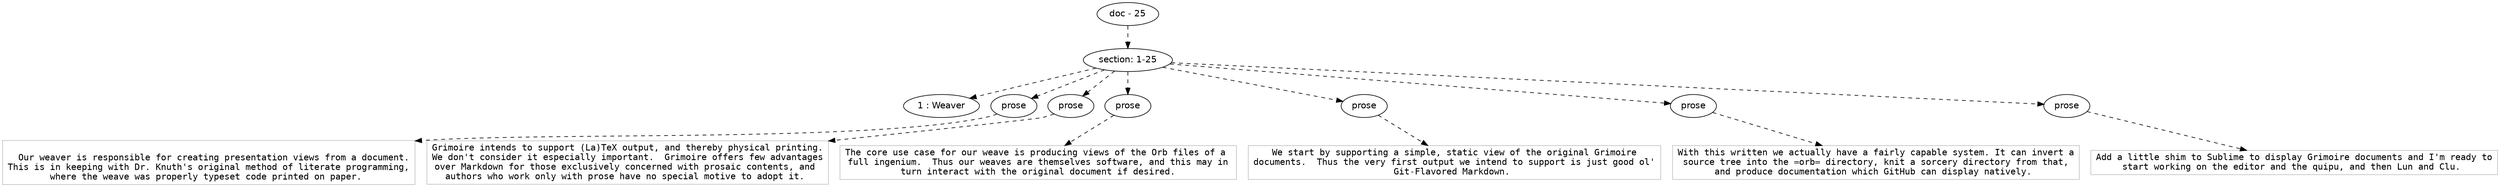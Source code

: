 digraph hierarchy {

node [fontname=Helvetica]
edge [style=dashed]

doc_0 [label="doc - 25"]


doc_0 -> { section_1}
{rank=same; section_1}

section_1 [label="section: 1-25"]


section_1 -> { header_2 prose_3 prose_4 prose_5 prose_6 prose_7 prose_8}
{rank=same; header_2 prose_3 prose_4 prose_5 prose_6 prose_7 prose_8}

header_2 [label="1 : Weaver"]

prose_3 [label="prose"]

prose_4 [label="prose"]

prose_5 [label="prose"]

prose_6 [label="prose"]

prose_7 [label="prose"]

prose_8 [label="prose"]


prose_3 -> leaf_9
leaf_9  [color=Gray,shape=rectangle,fontname=Inconsolata,label="
  Our weaver is responsible for creating presentation views from a document.
This is in keeping with Dr. Knuth's original method of literate programming,
where the weave was properly typeset code printed on paper. 
"]
prose_4 -> leaf_10
leaf_10  [color=Gray,shape=rectangle,fontname=Inconsolata,label="Grimoire intends to support (La)TeX output, and thereby physical printing.
We don't consider it especially important.  Grimoire offers few advantages
over Markdown for those exclusively concerned with prosaic contents, and 
authors who work only with prose have no special motive to adopt it. 
"]
prose_5 -> leaf_11
leaf_11  [color=Gray,shape=rectangle,fontname=Inconsolata,label="The core use case for our weave is producing views of the Orb files of a 
full ingenium.  Thus our weaves are themselves software, and this may in
turn interact with the original document if desired.
"]
prose_6 -> leaf_12
leaf_12  [color=Gray,shape=rectangle,fontname=Inconsolata,label="We start by supporting a simple, static view of the original Grimoire
documents.  Thus the very first output we intend to support is just good ol'
Git-Flavored Markdown. 
"]
prose_7 -> leaf_13
leaf_13  [color=Gray,shape=rectangle,fontname=Inconsolata,label="With this written we actually have a fairly capable system. It can invert a
source tree into the =orb= directory, knit a sorcery directory from that,
and produce documentation which GitHub can display natively. 
"]
prose_8 -> leaf_14
leaf_14  [color=Gray,shape=rectangle,fontname=Inconsolata,label="Add a little shim to Sublime to display Grimoire documents and I'm ready to
start working on the editor and the quipu, and then Lun and Clu. "]

}
